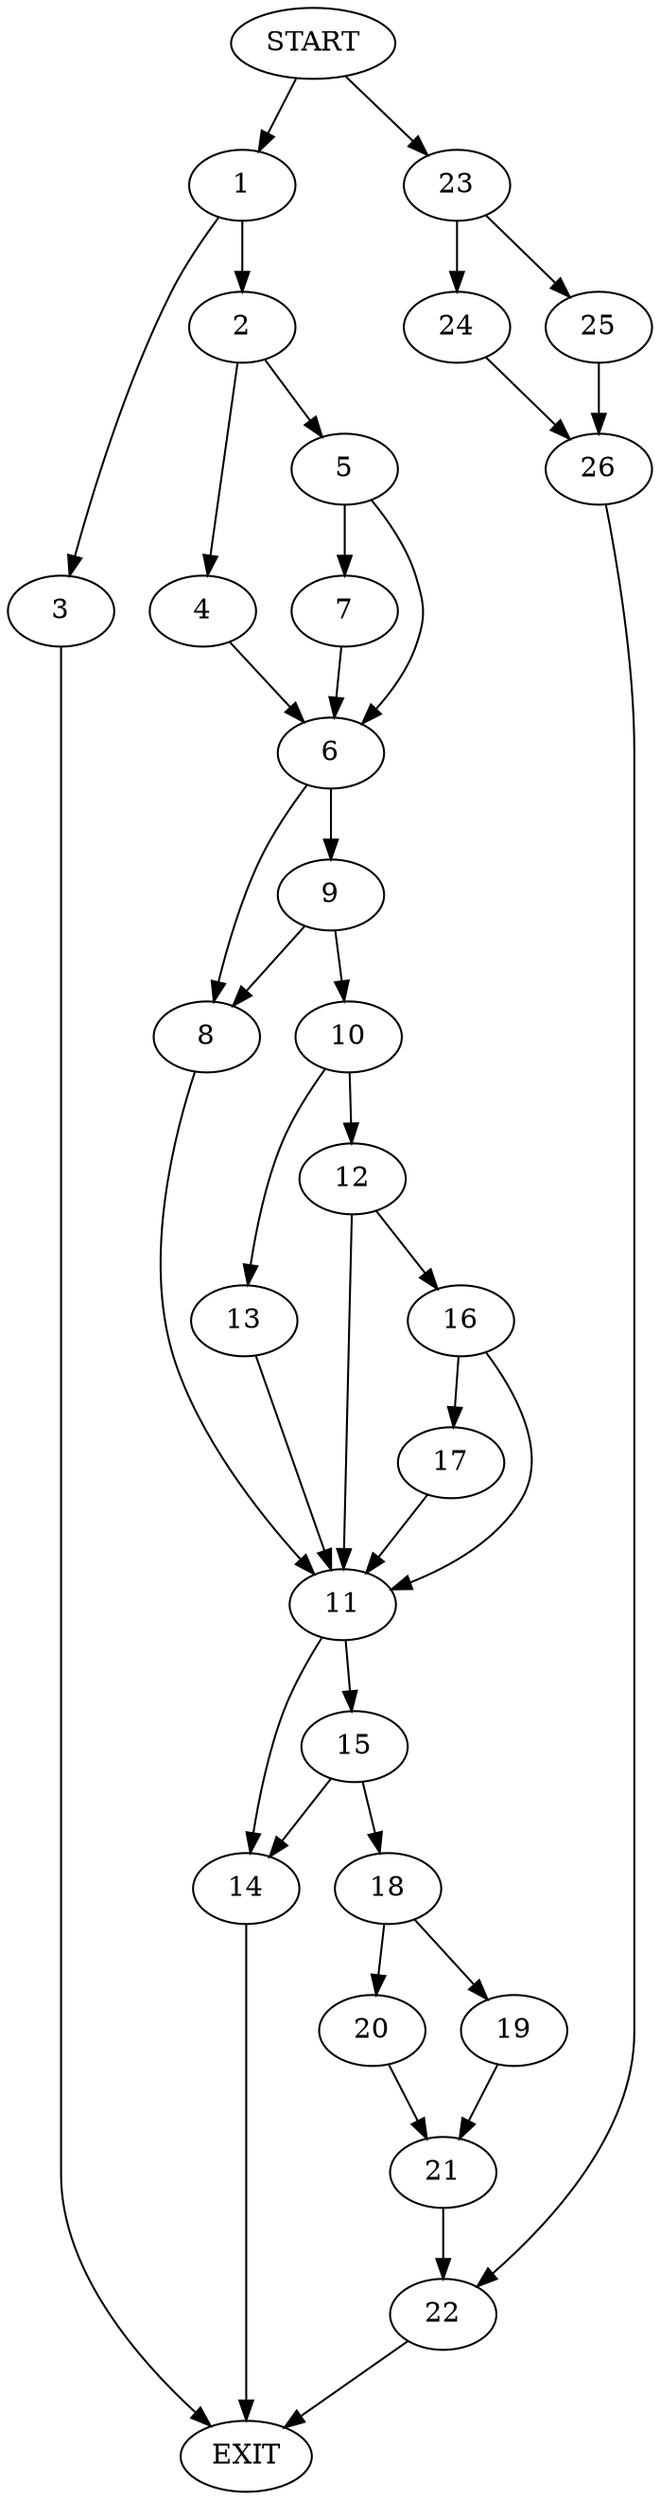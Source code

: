 digraph {
0 [label="START"]
27 [label="EXIT"]
0 -> 1
1 -> 2
1 -> 3
2 -> 4
2 -> 5
3 -> 27
5 -> 6
5 -> 7
4 -> 6
6 -> 8
6 -> 9
7 -> 6
9 -> 8
9 -> 10
8 -> 11
10 -> 12
10 -> 13
11 -> 14
11 -> 15
12 -> 16
12 -> 11
13 -> 11
16 -> 11
16 -> 17
17 -> 11
15 -> 14
15 -> 18
14 -> 27
18 -> 19
18 -> 20
20 -> 21
19 -> 21
21 -> 22
22 -> 27
0 -> 23
23 -> 24
23 -> 25
24 -> 26
25 -> 26
26 -> 22
}
